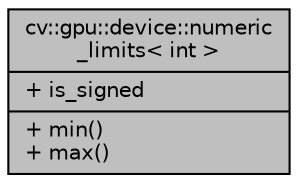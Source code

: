 digraph "cv::gpu::device::numeric_limits&lt; int &gt;"
{
 // LATEX_PDF_SIZE
  edge [fontname="Helvetica",fontsize="10",labelfontname="Helvetica",labelfontsize="10"];
  node [fontname="Helvetica",fontsize="10",shape=record];
  Node1 [label="{cv::gpu::device::numeric\l_limits\< int \>\n|+ is_signed\l|+ min()\l+ max()\l}",height=0.2,width=0.4,color="black", fillcolor="grey75", style="filled", fontcolor="black",tooltip=" "];
}
